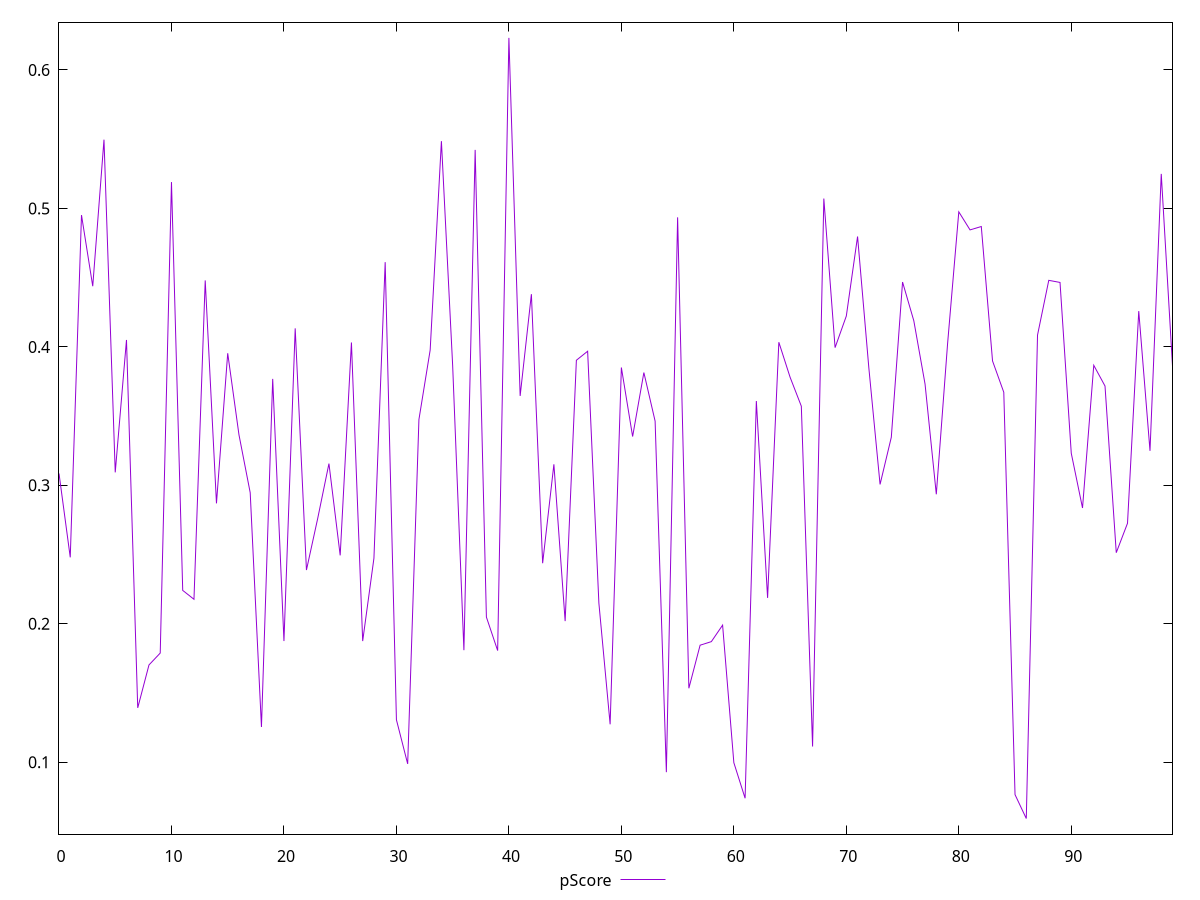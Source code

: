 reset

$pScore <<EOF
0 0.3085972789472531
1 0.24801918224836617
2 0.4951765834031491
3 0.4438058976402945
4 0.5496431105892492
5 0.30937844022595995
6 0.40499695286850346
7 0.13931792830474116
8 0.1703214957962459
9 0.17889682606826152
10 0.5189965858157497
11 0.22413790282965473
12 0.2177301769698332
13 0.44798958618206713
14 0.2870060702842931
15 0.3953966939716832
16 0.33654556278250725
17 0.2946866716577949
18 0.12552744128787785
19 0.37688670148153175
20 0.18756681003704379
21 0.41337307553919117
22 0.23884582826522616
23 0.27606222590230534
24 0.3157183827734076
25 0.2494335363146899
26 0.4031926624119437
27 0.1875534285768743
28 0.24736948417458093
29 0.46119785068375485
30 0.13070112675795553
31 0.09886224338764843
32 0.34752875084187035
33 0.39768771859630314
34 0.5485778035124389
35 0.3864309260499284
36 0.1809716606858669
37 0.5422720113524644
38 0.20486569775994334
39 0.1806779428783971
40 0.6231273583848951
41 0.364580286478409
42 0.43807096723380784
43 0.24377959527659954
44 0.3152059099193939
45 0.20196827884078594
46 0.390351723977898
47 0.3968517400441616
48 0.21500216140410333
49 0.12746036415721285
50 0.38510840411930497
51 0.3352525028327948
52 0.3814666280647697
53 0.34636031820606394
54 0.09285165885823582
55 0.49355458738393665
56 0.1534693714214791
57 0.18457985794367082
58 0.18714949118512136
59 0.1990598959688637
60 0.0997273211069189
61 0.07405216010473192
62 0.36090176850860545
63 0.21872007376785685
64 0.40336929769844776
65 0.3780940511232764
66 0.35716523755322344
67 0.11141295000814444
68 0.5071170944405794
69 0.3994652374344809
70 0.4222962304138094
71 0.4797121532192847
72 0.38500515163996096
73 0.3006880791642707
74 0.3347399697101269
75 0.4468218535362809
76 0.41887358563387883
77 0.373136639497492
78 0.2935567251987331
79 0.40197391565802776
80 0.4975116760622347
81 0.4844840189407539
82 0.4869254931297871
83 0.38984623316838884
84 0.3672111705500847
85 0.07665440051661487
86 0.059409857865335036
87 0.40851991732610254
88 0.44805706186324484
89 0.44654093396960026
90 0.3231521414344339
91 0.2836789942980999
92 0.38669636424230563
93 0.3717259868456071
94 0.25137956356997687
95 0.27262084603482095
96 0.4258377967991437
97 0.32492481667963363
98 0.5249310464244799
99 0.3861904092025858
EOF

set key outside below
set xrange [0:99]
set yrange [0.04813550785494383:0.6344017083952863]
set trange [0.04813550785494383:0.6344017083952863]
set terminal svg size 640, 500 enhanced background rgb 'white'
set output "report_00013_2021-02-09T12-04-24.940Z/speed-index/samples/pages/pScore/values.svg"

plot $pScore title "pScore" with line

reset
